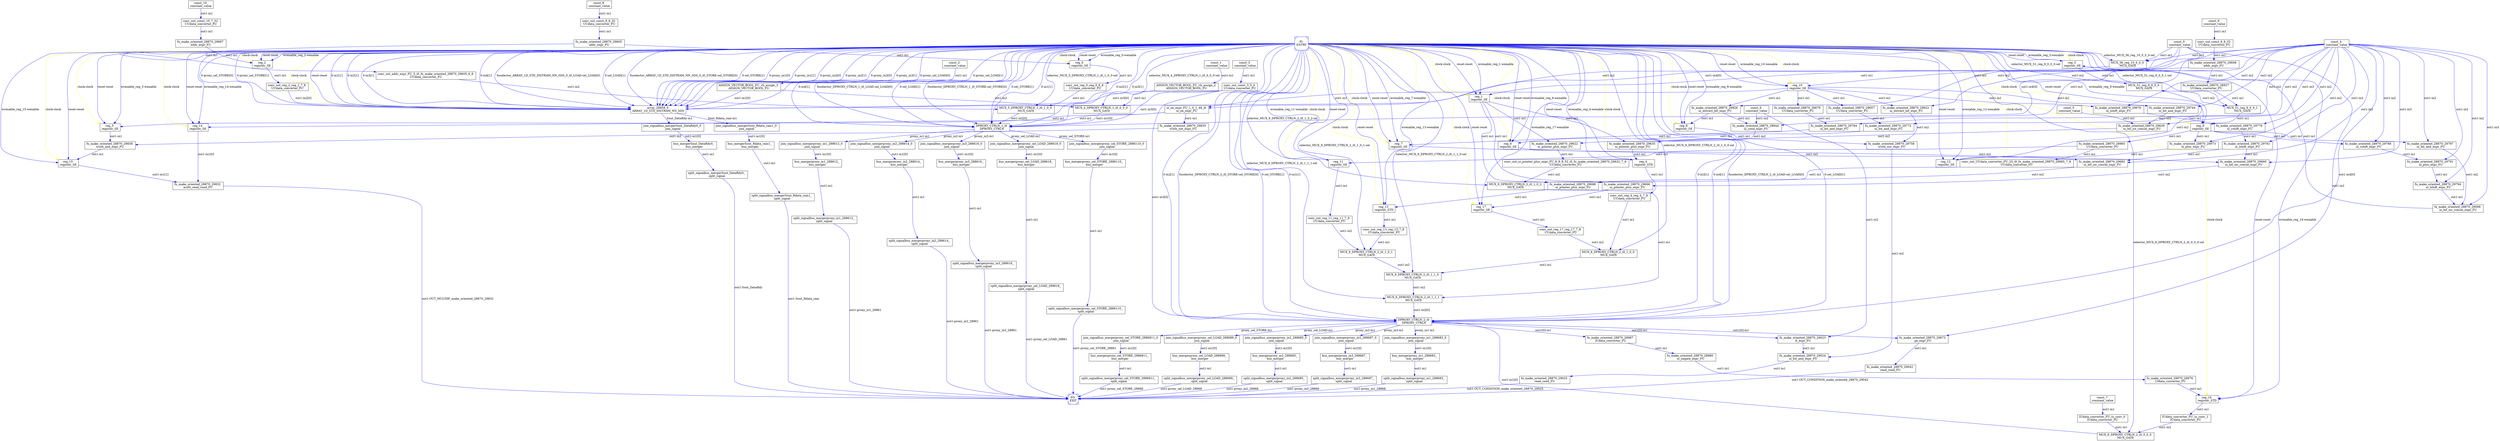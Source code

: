digraph G {
0[color=blue,shape=Msquare, label="PI \nENTRY"];
1[color=blue,shape=Msquare, label="PO \nEXIT"];
2[shape=box, label="const_0 \nconstant_value"];
3[shape=box, label="const_1 \nconstant_value"];
4[shape=box, label="const_2 \nconstant_value"];
5[shape=box, label="const_3 \nconstant_value"];
6[shape=box, label="const_4 \nconstant_value"];
7[shape=box, label="const_5 \nconstant_value"];
8[shape=box, label="const_6 \nconstant_value"];
9[shape=box, label="const_7 \nconstant_value"];
10[shape=box, label="const_8 \nconstant_value"];
11[shape=box, label="const_9 \nconstant_value"];
12[shape=box, label="const_10 \nconstant_value"];
13[shape=box, label="reg_0 \nregister_SE"];
14[shape=box, label="reg_1 \nregister_SE"];
15[shape=box, label="reg_2 \nregister_SE"];
16[shape=box, label="reg_3 \nregister_SE"];
17[shape=box, label="reg_4 \nregister_STD"];
18[shape=box, label="reg_5 \nregister_SE"];
19[shape=box, label="reg_6 \nregister_SE"];
20[shape=box, label="reg_7 \nregister_SE"];
21[shape=box, label="reg_8 \nregister_SE"];
22[shape=box, label="reg_9 \nregister_SE"];
23[shape=box, label="reg_10 \nregister_SE"];
24[shape=box, label="reg_11 \nregister_SE"];
25[shape=box, label="reg_12 \nregister_SE"];
26[shape=box, label="reg_13 \nregister_STD"];
27[shape=box, label="reg_14 \nregister_SE"];
28[shape=box, label="reg_15 \nregister_SE"];
29[shape=box, label="reg_16 \nregister_STD"];
30[shape=box, label="reg_17 \nregister_SE"];
31[shape=box, label="array_28859_0 \nARRAY_1D_STD_DISTRAM_NN_SDS"];
32[shape=box, label="DPROXY_CTRLN_1_i0 \nDPROXY_CTRLN"];
33[shape=box, label="DPROXY_CTRLN_2_i0 \nDPROXY_CTRLN"];
34[shape=box, label="fu_make_oriented_28870_29605 \naddr_expr_FU"];
35[shape=box, label="fu_make_oriented_28870_29608 \naddr_expr_FU"];
36[shape=box, label="fu_make_oriented_28870_28927 \nUUdata_converter_FU"];
37[shape=box, label="fu_make_oriented_28870_29697 \naddr_expr_FU"];
38[shape=box, label="fu_make_oriented_28870_29826 \nui_extract_bit_expr_FU"];
39[shape=box, label="fu_make_oriented_28870_29679 \nUUdata_converter_FU"];
40[shape=box, label="fu_make_oriented_28870_29657 \nUUdata_converter_FU"];
41[shape=box, label="fu_make_oriented_28870_28965 \nUUdata_converter_FU"];
42[shape=box, label="fu_make_oriented_28870_29822 \nui_extract_bit_expr_FU"];
43[shape=box, label="fu_make_oriented_28870_28987 \nIUdata_converter_FU"];
44[shape=box, label="fu_make_oriented_28870_28976 \nUIdata_converter_FU"];
45[shape=box, label="fu_make_oriented_28870_29025 \nread_cond_FU"];
46[shape=box, label="fu_make_oriented_28870_29042 \nread_cond_FU"];
47[shape=box, label="fu_make_oriented_28870_29832 \nmulti_read_cond_FU"];
48[shape=box, label="fu_make_oriented_28870_29673 \nge_expr_FU"];
49[shape=box, label="fu_make_oriented_28870_29023 \nlt_expr_FU"];
50[shape=box, label="fu_make_oriented_28870_29838 \ntruth_and_expr_FU"];
51[shape=box, label="fu_make_oriented_28870_29835 \ntruth_not_expr_FU"];
52[shape=box, label="fu_make_oriented_28870_29758 \ntruth_xor_expr_FU"];
53[shape=box, label="fu_make_oriented_28870_29744 \nui_bit_and_expr_FU"];
54[shape=box, label="fu_make_oriented_28870_29797 \nui_bit_and_expr_FU"];
55[shape=box, label="fu_make_oriented_28870_29772 \nui_bit_and_expr_FU"];
56[shape=box, label="fu_make_oriented_28870_29784 \nui_bit_and_expr_FU"];
57[shape=box, label="fu_make_oriented_28870_29024 \nui_bit_and_expr_FU"];
58[shape=box, label="fu_make_oriented_28870_29006 \nui_bit_ior_concat_expr_FU"];
59[shape=box, label="fu_make_oriented_28870_29629 \nui_bit_ior_concat_expr_FU"];
60[shape=box, label="fu_make_oriented_28870_29660 \nui_bit_ior_concat_expr_FU"];
61[shape=box, label="fu_make_oriented_28870_29682 \nui_bit_ior_concat_expr_FU"];
62[shape=box, label="fu_make_oriented_28870_28944 \nui_cond_expr_FU"];
63[shape=box, label="fu_make_oriented_28870_29794 \nui_lshift_expr_FU"];
64[shape=box, label="fu_make_oriented_28870_29676 \nui_lshift_expr_FU"];
65[shape=box, label="fu_make_oriented_28870_29781 \nui_lshift_expr_FU"];
66[shape=box, label="ui_ne_expr_FU_1_0_1_48_i0 \nui_ne_expr_FU"];
67[shape=box, label="fu_make_oriented_28870_28980 \nui_negate_expr_FU"];
68[shape=box, label="fu_make_oriented_28870_28973 \nui_plus_expr_FU"];
69[shape=box, label="fu_make_oriented_28870_29791 \nui_plus_expr_FU"];
70[shape=box, label="fu_make_oriented_28870_29622 \nui_pointer_plus_expr_FU"];
71[shape=box, label="fu_make_oriented_28870_29635 \nui_pointer_plus_expr_FU"];
72[shape=box, label="fu_make_oriented_28870_29666 \nui_pointer_plus_expr_FU"];
73[shape=box, label="fu_make_oriented_28870_29688 \nui_pointer_plus_expr_FU"];
74[shape=box, label="fu_make_oriented_28870_29788 \nui_rshift_expr_FU"];
75[shape=box, label="fu_make_oriented_28870_29776 \nui_rshift_expr_FU"];
76[shape=box, label="bus_mergerSout_DataRdy0_ \nbus_merger"];
77[shape=box, label="join_signalbus_mergerSout_DataRdy0_0 \njoin_signal"];
78[shape=box, label="split_signalbus_mergerSout_DataRdy0_ \nsplit_signal"];
79[shape=box, label="bus_mergerSout_Rdata_ram1_ \nbus_merger"];
80[shape=box, label="join_signalbus_mergerSout_Rdata_ram1_0 \njoin_signal"];
81[shape=box, label="split_signalbus_mergerSout_Rdata_ram1_ \nsplit_signal"];
82[shape=box, label="bus_mergerproxy_in1_288612_ \nbus_merger"];
83[shape=box, label="join_signalbus_mergerproxy_in1_288612_0 \njoin_signal"];
84[shape=box, label="split_signalbus_mergerproxy_in1_288612_ \nsplit_signal"];
85[shape=box, label="bus_mergerproxy_in1_288683_ \nbus_merger"];
86[shape=box, label="join_signalbus_mergerproxy_in1_288683_0 \njoin_signal"];
87[shape=box, label="split_signalbus_mergerproxy_in1_288683_ \nsplit_signal"];
88[shape=box, label="bus_mergerproxy_in2_288614_ \nbus_merger"];
89[shape=box, label="join_signalbus_mergerproxy_in2_288614_0 \njoin_signal"];
90[shape=box, label="split_signalbus_mergerproxy_in2_288614_ \nsplit_signal"];
91[shape=box, label="bus_mergerproxy_in2_288685_ \nbus_merger"];
92[shape=box, label="join_signalbus_mergerproxy_in2_288685_0 \njoin_signal"];
93[shape=box, label="split_signalbus_mergerproxy_in2_288685_ \nsplit_signal"];
94[shape=box, label="bus_mergerproxy_in3_288616_ \nbus_merger"];
95[shape=box, label="join_signalbus_mergerproxy_in3_288616_0 \njoin_signal"];
96[shape=box, label="split_signalbus_mergerproxy_in3_288616_ \nsplit_signal"];
97[shape=box, label="bus_mergerproxy_in3_288687_ \nbus_merger"];
98[shape=box, label="join_signalbus_mergerproxy_in3_288687_0 \njoin_signal"];
99[shape=box, label="split_signalbus_mergerproxy_in3_288687_ \nsplit_signal"];
100[shape=box, label="bus_mergerproxy_sel_LOAD_288618_ \nbus_merger"];
101[shape=box, label="join_signalbus_mergerproxy_sel_LOAD_288618_0 \njoin_signal"];
102[shape=box, label="split_signalbus_mergerproxy_sel_LOAD_288618_ \nsplit_signal"];
103[shape=box, label="bus_mergerproxy_sel_LOAD_288689_ \nbus_merger"];
104[shape=box, label="join_signalbus_mergerproxy_sel_LOAD_288689_0 \njoin_signal"];
105[shape=box, label="split_signalbus_mergerproxy_sel_LOAD_288689_ \nsplit_signal"];
106[shape=box, label="bus_mergerproxy_sel_STORE_2886110_ \nbus_merger"];
107[shape=box, label="join_signalbus_mergerproxy_sel_STORE_2886110_0 \njoin_signal"];
108[shape=box, label="split_signalbus_mergerproxy_sel_STORE_2886110_ \nsplit_signal"];
109[shape=box, label="bus_mergerproxy_sel_STORE_2886811_ \nbus_merger"];
110[shape=box, label="join_signalbus_mergerproxy_sel_STORE_2886811_0 \njoin_signal"];
111[shape=box, label="split_signalbus_mergerproxy_sel_STORE_2886811_ \nsplit_signal"];
112[shape=box, label="IUdata_converter_FU_iu_conv_0 \nIUdata_converter_FU"];
113[shape=box, label="IUdata_converter_FU_iu_conv_1 \nIUdata_converter_FU"];
114[shape=box, label="ASSIGN_VECTOR_BOOL_FU_vb_assign_2 \nASSIGN_VECTOR_BOOL_FU"];
115[shape=box, label="ASSIGN_VECTOR_BOOL_FU_vb_assign_3 \nASSIGN_VECTOR_BOOL_FU"];
116[shape=box, label="MUX_36_reg_10_0_0_0 \nMUX_GATE"];
117[shape=box, label="conv_out_const_3_5_4 \nUUdata_converter_FU"];
118[shape=box, label="conv_out_const_8_6_32 \nUUdata_converter_FU"];
119[shape=box, label="conv_out_const_9_8_32 \nUUdata_converter_FU"];
120[shape=box, label="conv_out_const_10_7_32 \nUUdata_converter_FU"];
121[shape=box, label="MUX_9_DPROXY_CTRLN_2_i0_1_0_2 \nMUX_GATE"];
122[shape=box, label="conv_out_UUdata_converter_FU_23_i0_fu_make_oriented_28870_28965_7_8 \nUUdata_converter_FU"];
123[shape=box, label="MUX_9_DPROXY_CTRLN_2_i0_1_1_1 \nMUX_GATE"];
124[shape=box, label="MUX_51_reg_9_0_0_1 \nMUX_GATE"];
125[shape=box, label="MUX_5_DPROXY_CTRLN_1_i0_1_0_0 \nMUX_GATE"];
126[shape=box, label="conv_out_addr_expr_FU_5_i0_fu_make_oriented_28870_29605_6_8 \nUUdata_converter_FU"];
127[shape=box, label="MUX_8_DPROXY_CTRLN_2_i0_0_0_0 \nMUX_GATE"];
128[shape=box, label="conv_out_reg_0_reg_0_6_8 \nUUdata_converter_FU"];
129[shape=box, label="MUX_9_DPROXY_CTRLN_2_i0_1_0_1 \nMUX_GATE"];
130[shape=box, label="conv_out_reg_11_reg_11_7_8 \nUUdata_converter_FU"];
131[shape=box, label="MUX_9_DPROXY_CTRLN_2_i0_1_1_0 \nMUX_GATE"];
132[shape=box, label="MUX_51_reg_9_0_0_0 \nMUX_GATE"];
133[shape=box, label="conv_out_reg_13_reg_13_7_8 \nUUdata_converter_FU"];
134[shape=box, label="MUX_9_DPROXY_CTRLN_2_i0_1_0_0 \nMUX_GATE"];
135[shape=box, label="conv_out_reg_17_reg_17_7_8 \nUUdata_converter_FU"];
136[shape=box, label="conv_out_reg_2_reg_2_7_8 \nUUdata_converter_FU"];
137[shape=box, label="conv_out_reg_4_reg_4_7_8 \nUUdata_converter_FU"];
138[shape=box, label="conv_out_ui_pointer_plus_expr_FU_8_8_8_52_i0_fu_make_oriented_28870_29622_7_8 \nUUdata_converter_FU"];
139[shape=box, label="MUX_4_DPROXY_CTRLN_1_i0_0_0_0 \nMUX_GATE"];
2->48 [color=blue, label="out1-in2"];
2->116 [color=blue, label="out1-in1"];
2->62 [color=blue, label="out1-in3"];
2->38 [color=blue, label="out1-in2"];
2->42 [color=blue, label="out1-in2"];
3->114 [color=blue, label="out1-in1"];
4->115 [color=blue, label="out1-in1"];
5->117 [color=blue, label="out1-in1"];
6->31 [color=blue, label="out1-in4[0]"];
6->32 [color=blue, label="out1-in4[0]"];
6->33 [color=blue, label="out1-in4[0]"];
6->116 [color=blue, label="out1-in2"];
6->53 [color=blue, label="out1-in2"];
6->54 [color=blue, label="out1-in2"];
6->55 [color=blue, label="out1-in2"];
6->56 [color=blue, label="out1-in2"];
6->58 [color=blue, label="out1-in3"];
6->59 [color=blue, label="out1-in3"];
6->60 [color=blue, label="out1-in3"];
6->61 [color=blue, label="out1-in3"];
6->63 [color=blue, label="out1-in2"];
6->64 [color=blue, label="out1-in2"];
6->65 [color=blue, label="out1-in2"];
6->66 [color=blue, label="out1-in2"];
6->68 [color=blue, label="out1-in2"];
6->69 [color=blue, label="out1-in2"];
6->74 [color=blue, label="out1-in2"];
6->75 [color=blue, label="out1-in2"];
7->59 [color=blue, label="out1-in1"];
8->49 [color=blue, label="out1-in2"];
8->62 [color=blue, label="out1-in2"];
9->112 [color=blue, label="out1-in1"];
10->118 [color=blue, label="out1-in1"];
11->119 [color=blue, label="out1-in1"];
12->120 [color=blue, label="out1-in1"];
0->13 [color=yellow, label="clock-clock"];
0->13 [color=blue, label="reset-reset"];
34->13 [color=blue, label="out1-in1"];
0->13 [color=blue, label="wrenable_reg_0-wenable"];
13->128 [color=blue, label="out1-in1"];
0->14 [color=yellow, label="clock-clock"];
0->14 [color=blue, label="reset-reset"];
35->14 [color=blue, label="out1-in1"];
0->14 [color=blue, label="wrenable_reg_1-wenable"];
14->70 [color=blue, label="out1-in1"];
14->71 [color=blue, label="out1-in1"];
14->72 [color=blue, label="out1-in1"];
14->73 [color=blue, label="out1-in1"];
0->15 [color=yellow, label="clock-clock"];
0->15 [color=blue, label="reset-reset"];
37->15 [color=blue, label="out1-in1"];
0->15 [color=blue, label="wrenable_reg_2-wenable"];
15->136 [color=blue, label="out1-in1"];
0->16 [color=yellow, label="clock-clock"];
0->16 [color=blue, label="reset-reset"];
58->16 [color=blue, label="out1-in1"];
0->16 [color=blue, label="wrenable_reg_3-wenable"];
16->132 [color=blue, label="out1-in1"];
0->17 [color=yellow, label="clock-clock"];
0->17 [color=blue, label="reset-reset"];
71->17 [color=blue, label="out1-in1"];
0->17 [color=blue, label="wrenable_reg_4-wenable"];
17->137 [color=blue, label="out1-in1"];
0->18 [color=yellow, label="clock-clock"];
0->18 [color=blue, label="reset-reset"];
66->18 [color=blue, label="out1-in1"];
0->18 [color=blue, label="wrenable_reg_5-wenable"];
18->50 [color=blue, label="out1-in1"];
0->19 [color=yellow, label="clock-clock"];
0->19 [color=blue, label="reset-reset"];
55->19 [color=blue, label="out1-in1"];
0->19 [color=blue, label="wrenable_reg_6-wenable"];
19->60 [color=blue, label="out1-in2"];
0->20 [color=yellow, label="clock-clock"];
0->20 [color=blue, label="reset-reset"];
56->20 [color=blue, label="out1-in1"];
0->20 [color=blue, label="wrenable_reg_7-wenable"];
20->61 [color=blue, label="out1-in2"];
0->21 [color=yellow, label="clock-clock"];
0->21 [color=blue, label="reset-reset"];
38->21 [color=blue, label="out1-in1"];
0->21 [color=blue, label="wrenable_reg_8-wenable"];
21->52 [color=blue, label="out1-in1"];
0->22 [color=yellow, label="clock-clock"];
0->22 [color=blue, label="reset-reset"];
124->22 [color=blue, label="out1-in1"];
0->22 [color=blue, label="wrenable_reg_9-wenable"];
22->41 [color=blue, label="out1-in1"];
22->54 [color=blue, label="out1-in1"];
22->68 [color=blue, label="out1-in1"];
22->74 [color=blue, label="out1-in1"];
0->23 [color=yellow, label="clock-clock"];
0->23 [color=blue, label="reset-reset"];
116->23 [color=blue, label="out1-in1"];
0->23 [color=blue, label="wrenable_reg_10-wenable"];
23->39 [color=blue, label="out1-in1"];
23->40 [color=blue, label="out1-in1"];
23->53 [color=blue, label="out1-in1"];
23->38 [color=blue, label="out1-in1"];
23->42 [color=blue, label="out1-in1"];
23->64 [color=blue, label="out1-in1"];
23->66 [color=blue, label="out1-in1"];
0->24 [color=yellow, label="clock-clock"];
0->24 [color=blue, label="reset-reset"];
41->24 [color=blue, label="out1-in1"];
0->24 [color=blue, label="wrenable_reg_11-wenable"];
24->130 [color=blue, label="out1-in1"];
0->25 [color=yellow, label="clock-clock"];
0->25 [color=blue, label="reset-reset"];
68->25 [color=blue, label="out1-in1"];
0->25 [color=blue, label="wrenable_reg_12-wenable"];
25->132 [color=blue, label="out1-in2"];
0->26 [color=yellow, label="clock-clock"];
0->26 [color=blue, label="reset-reset"];
73->26 [color=blue, label="out1-in1"];
0->26 [color=blue, label="wrenable_reg_13-wenable"];
26->133 [color=blue, label="out1-in1"];
0->27 [color=yellow, label="clock-clock"];
0->27 [color=blue, label="reset-reset"];
66->27 [color=blue, label="out1-in1"];
0->27 [color=blue, label="wrenable_reg_14-wenable"];
27->47 [color=blue, label="out1-in1[0]"];
0->28 [color=yellow, label="clock-clock"];
0->28 [color=blue, label="reset-reset"];
50->28 [color=blue, label="out1-in1"];
0->28 [color=blue, label="wrenable_reg_15-wenable"];
28->47 [color=blue, label="out1-in1[1]"];
0->29 [color=yellow, label="clock-clock"];
0->29 [color=blue, label="reset-reset"];
44->29 [color=blue, label="out1-in1"];
0->29 [color=blue, label="wrenable_reg_16-wenable"];
29->113 [color=blue, label="out1-in1"];
0->30 [color=yellow, label="clock-clock"];
0->30 [color=blue, label="reset-reset"];
72->30 [color=blue, label="out1-in1"];
0->30 [color=blue, label="wrenable_reg_17-wenable"];
30->135 [color=blue, label="out1-in1"];
0->31 [color=yellow, label="clock-clock"];
0->31 [color=blue, label="reset-reset"];
115->31 [color=blue, label="out1-in1[0]"];
0->31 [color=blue, label="0-in1[1]"];
136->31 [color=blue, label="out1-in2[0]"];
0->31 [color=blue, label="0-in2[1]"];
117->31 [color=blue, label="out1-in3[0]"];
0->31 [color=blue, label="0-in3[1]"];
0->31 [color=blue, label="0-in4[1]"];
0->31 [color=blue, label="fuselector_ARRAY_1D_STD_DISTRAM_NN_SDS_0_i0_LOAD-sel_LOAD[0]"];
0->31 [color=blue, label="0-sel_LOAD[1]"];
0->31 [color=blue, label="fuselector_ARRAY_1D_STD_DISTRAM_NN_SDS_0_i0_STORE-sel_STORE[0]"];
0->31 [color=blue, label="0-sel_STORE[1]"];
0->31 [color=blue, label="0-proxy_in1[0]"];
0->31 [color=blue, label="0-proxy_in1[1]"];
0->31 [color=blue, label="0-proxy_in2[0]"];
0->31 [color=blue, label="0-proxy_in2[1]"];
0->31 [color=blue, label="0-proxy_in3[0]"];
0->31 [color=blue, label="0-proxy_in3[1]"];
0->31 [color=blue, label="0-proxy_sel_LOAD[0]"];
0->31 [color=blue, label="0-proxy_sel_LOAD[1]"];
0->31 [color=blue, label="0-proxy_sel_STORE[0]"];
0->31 [color=blue, label="0-proxy_sel_STORE[1]"];
31->80 [color=blue, label="Sout_Rdata_ram-in1"];
31->77 [color=blue, label="Sout_DataRdy-in1"];
139->32 [color=blue, label="out1-in1[0]"];
0->32 [color=blue, label="0-in1[1]"];
125->32 [color=blue, label="out1-in2[0]"];
0->32 [color=blue, label="0-in2[1]"];
117->32 [color=blue, label="out1-in3[0]"];
0->32 [color=blue, label="0-in3[1]"];
0->32 [color=blue, label="0-in4[1]"];
0->32 [color=blue, label="fuselector_DPROXY_CTRLN_1_i0_LOAD-sel_LOAD[0]"];
0->32 [color=blue, label="0-sel_LOAD[1]"];
0->32 [color=blue, label="fuselector_DPROXY_CTRLN_1_i0_STORE-sel_STORE[0]"];
0->32 [color=blue, label="0-sel_STORE[1]"];
32->83 [color=blue, label="proxy_in1-in1"];
32->89 [color=blue, label="proxy_in2-in1"];
32->95 [color=blue, label="proxy_in3-in1"];
32->101 [color=blue, label="proxy_sel_LOAD-in1"];
32->107 [color=blue, label="proxy_sel_STORE-in1"];
127->33 [color=blue, label="out1-in1[0]"];
0->33 [color=blue, label="0-in1[1]"];
123->33 [color=blue, label="out1-in2[0]"];
0->33 [color=blue, label="0-in2[1]"];
117->33 [color=blue, label="out1-in3[0]"];
0->33 [color=blue, label="0-in3[1]"];
0->33 [color=blue, label="0-in4[1]"];
0->33 [color=blue, label="fuselector_DPROXY_CTRLN_2_i0_LOAD-sel_LOAD[0]"];
0->33 [color=blue, label="0-sel_LOAD[1]"];
0->33 [color=blue, label="fuselector_DPROXY_CTRLN_2_i0_STORE-sel_STORE[0]"];
0->33 [color=blue, label="0-sel_STORE[1]"];
33->43 [color=blue, label="out1[0]-in1"];
33->48 [color=blue, label="out1[0]-in1"];
33->49 [color=blue, label="out1[0]-in1"];
33->86 [color=blue, label="proxy_in1-in1"];
33->92 [color=blue, label="proxy_in2-in1"];
33->98 [color=blue, label="proxy_in3-in1"];
33->104 [color=blue, label="proxy_sel_LOAD-in1"];
33->110 [color=blue, label="proxy_sel_STORE-in1"];
118->34 [color=blue, label="out1-in1"];
34->126 [color=blue, label="out1-in1"];
119->35 [color=blue, label="out1-in1"];
35->36 [color=blue, label="out1-in1"];
36->124 [color=blue, label="out1-in1"];
120->37 [color=blue, label="out1-in1"];
38->62 [color=blue, label="out1-in1"];
39->56 [color=blue, label="out1-in1"];
40->55 [color=blue, label="out1-in1"];
41->122 [color=blue, label="out1-in1"];
42->52 [color=blue, label="out1-in2"];
43->67 [color=blue, label="out1-in1"];
67->44 [color=blue, label="out1-in1"];
57->45 [color=blue, label="out1-in1"];
45->1 [color=blue, label="out1-OUT_CONDITION_make_oriented_28870_29025"];
48->46 [color=blue, label="out1-in1"];
46->1 [color=blue, label="out1-OUT_CONDITION_make_oriented_28870_29042"];
47->1 [color=blue, label="out1-OUT_MULTIIF_make_oriented_28870_29832"];
49->57 [color=blue, label="out1-in1"];
51->50 [color=blue, label="out1-in2"];
66->51 [color=blue, label="out1-in1"];
52->57 [color=blue, label="out1-in2"];
53->59 [color=blue, label="out1-in2"];
54->58 [color=blue, label="out1-in2"];
63->58 [color=blue, label="out1-in1"];
59->71 [color=blue, label="out1-in2"];
65->60 [color=blue, label="out1-in1"];
60->72 [color=blue, label="out1-in2"];
65->61 [color=blue, label="out1-in1"];
61->73 [color=blue, label="out1-in2"];
62->70 [color=blue, label="out1-in2"];
69->63 [color=blue, label="out1-in1"];
64->75 [color=blue, label="out1-in1"];
75->65 [color=blue, label="out1-in1"];
74->69 [color=blue, label="out1-in1"];
70->138 [color=blue, label="out1-in1"];
77->76 [color=blue, label="out1-in1[0]"];
76->78 [color=blue, label="out1-in1"];
78->1 [color=blue, label="out1-Sout_DataRdy"];
80->79 [color=blue, label="out1-in1[0]"];
79->81 [color=blue, label="out1-in1"];
81->1 [color=blue, label="out1-Sout_Rdata_ram"];
83->82 [color=blue, label="out1-in1[0]"];
82->84 [color=blue, label="out1-in1"];
84->1 [color=blue, label="out1-proxy_in1_28861"];
86->85 [color=blue, label="out1-in1[0]"];
85->87 [color=blue, label="out1-in1"];
87->1 [color=blue, label="out1-proxy_in1_28868"];
89->88 [color=blue, label="out1-in1[0]"];
88->90 [color=blue, label="out1-in1"];
90->1 [color=blue, label="out1-proxy_in2_28861"];
92->91 [color=blue, label="out1-in1[0]"];
91->93 [color=blue, label="out1-in1"];
93->1 [color=blue, label="out1-proxy_in2_28868"];
95->94 [color=blue, label="out1-in1[0]"];
94->96 [color=blue, label="out1-in1"];
96->1 [color=blue, label="out1-proxy_in3_28861"];
98->97 [color=blue, label="out1-in1[0]"];
97->99 [color=blue, label="out1-in1"];
99->1 [color=blue, label="out1-proxy_in3_28868"];
101->100 [color=blue, label="out1-in1[0]"];
100->102 [color=blue, label="out1-in1"];
102->1 [color=blue, label="out1-proxy_sel_LOAD_28861"];
104->103 [color=blue, label="out1-in1[0]"];
103->105 [color=blue, label="out1-in1"];
105->1 [color=blue, label="out1-proxy_sel_LOAD_28868"];
107->106 [color=blue, label="out1-in1[0]"];
106->108 [color=blue, label="out1-in1"];
108->1 [color=blue, label="out1-proxy_sel_STORE_28861"];
110->109 [color=blue, label="out1-in1[0]"];
109->111 [color=blue, label="out1-in1"];
111->1 [color=blue, label="out1-proxy_sel_STORE_28868"];
112->127 [color=blue, label="out1-in1"];
113->127 [color=blue, label="out1-in2"];
114->139 [color=blue, label="out1-in1"];
115->139 [color=blue, label="out1-in2"];
0->116 [color=blue, label="selector_MUX_36_reg_10_0_0_0-sel"];
0->121 [color=blue, label="selector_MUX_9_DPROXY_CTRLN_2_i0_1_0_2-sel"];
122->121 [color=blue, label="out1-in1"];
138->121 [color=blue, label="out1-in2"];
121->123 [color=blue, label="out1-in1"];
0->123 [color=blue, label="selector_MUX_9_DPROXY_CTRLN_2_i0_1_1_1-sel"];
131->123 [color=blue, label="out1-in2"];
0->124 [color=blue, label="selector_MUX_51_reg_9_0_0_1-sel"];
132->124 [color=blue, label="out1-in2"];
0->125 [color=blue, label="selector_MUX_5_DPROXY_CTRLN_1_i0_1_0_0-sel"];
128->125 [color=blue, label="out1-in1"];
126->125 [color=blue, label="out1-in2"];
0->127 [color=blue, label="selector_MUX_8_DPROXY_CTRLN_2_i0_0_0_0-sel"];
0->129 [color=blue, label="selector_MUX_9_DPROXY_CTRLN_2_i0_1_0_1-sel"];
133->129 [color=blue, label="out1-in1"];
130->129 [color=blue, label="out1-in2"];
129->131 [color=blue, label="out1-in2"];
0->131 [color=blue, label="selector_MUX_9_DPROXY_CTRLN_2_i0_1_1_0-sel"];
134->131 [color=blue, label="out1-in1"];
0->132 [color=blue, label="selector_MUX_51_reg_9_0_0_0-sel"];
0->134 [color=blue, label="selector_MUX_9_DPROXY_CTRLN_2_i0_1_0_0-sel"];
137->134 [color=blue, label="out1-in1"];
135->134 [color=blue, label="out1-in2"];
0->139 [color=blue, label="selector_MUX_4_DPROXY_CTRLN_1_i0_0_0_0-sel"];
}
